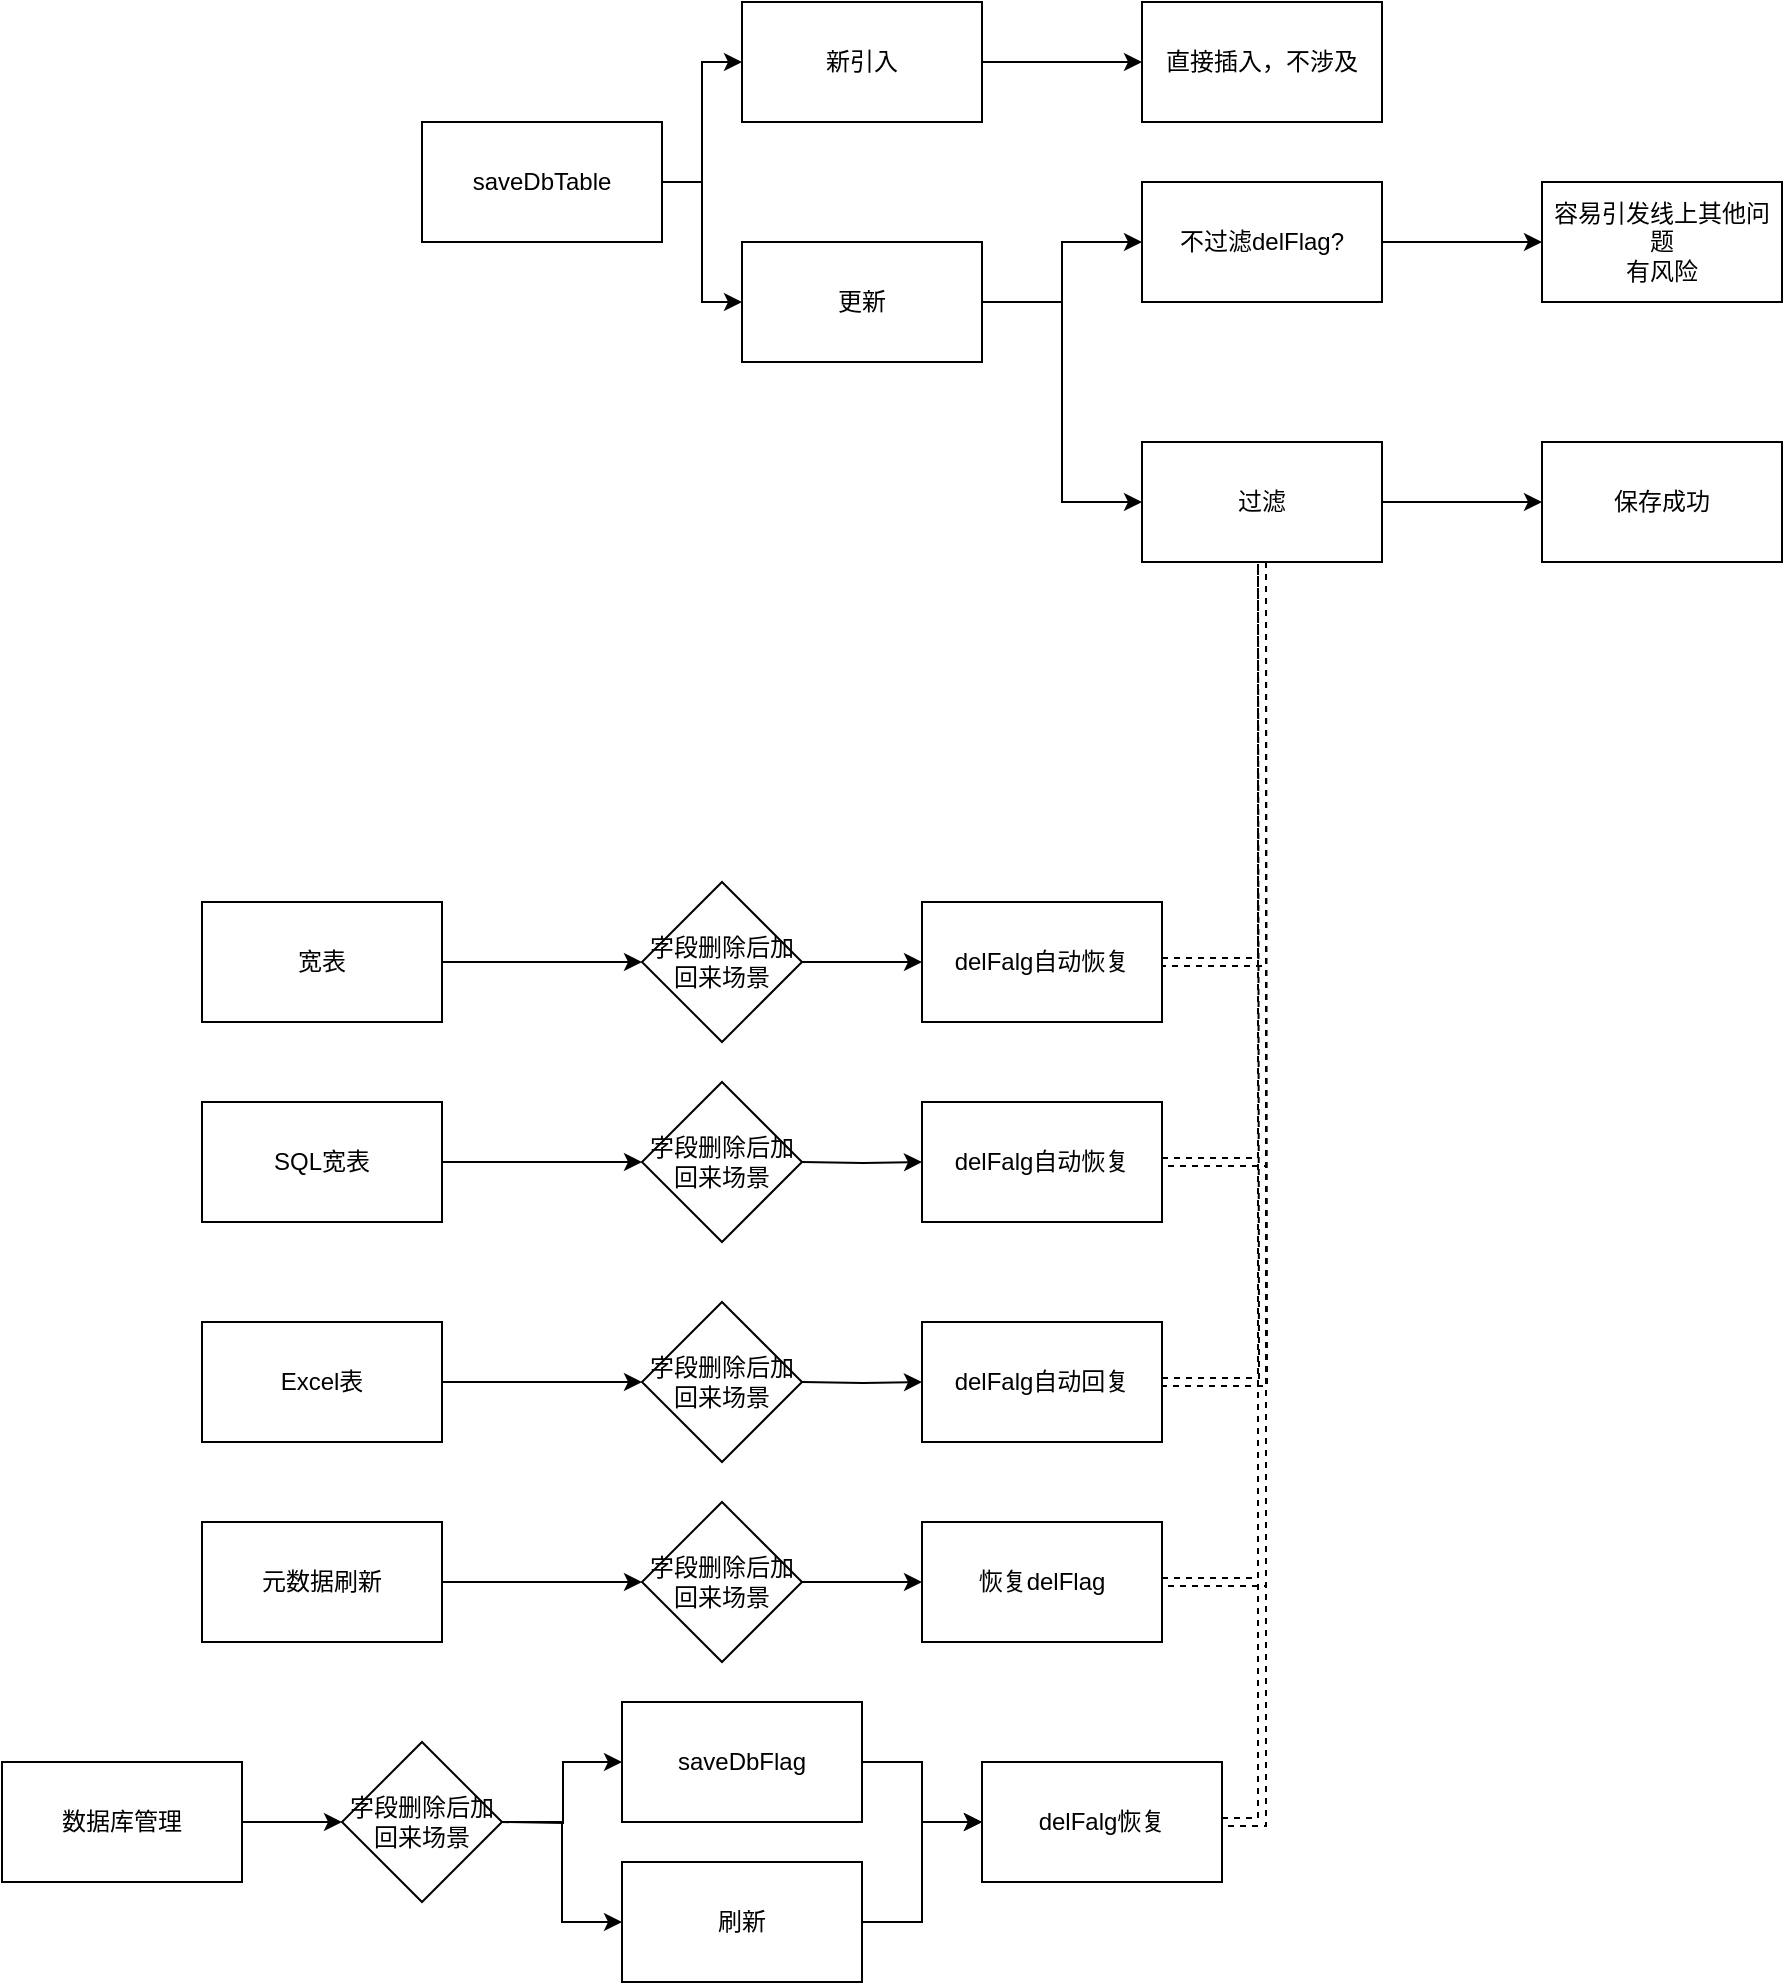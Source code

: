 <mxfile version="27.1.6">
  <diagram name="Page-1" id="pK3pv32MiJVsEPUnwCoM">
    <mxGraphModel dx="1869" dy="623" grid="1" gridSize="10" guides="1" tooltips="1" connect="1" arrows="1" fold="1" page="1" pageScale="1" pageWidth="827" pageHeight="1169" math="0" shadow="0">
      <root>
        <mxCell id="0" />
        <mxCell id="1" parent="0" />
        <mxCell id="3u9v99a0_DjcfmFDfVX--8" style="edgeStyle=orthogonalEdgeStyle;rounded=0;orthogonalLoop=1;jettySize=auto;html=1;exitX=1;exitY=0.5;exitDx=0;exitDy=0;entryX=0;entryY=0.5;entryDx=0;entryDy=0;" edge="1" parent="1" source="3u9v99a0_DjcfmFDfVX--1" target="3u9v99a0_DjcfmFDfVX--5">
          <mxGeometry relative="1" as="geometry" />
        </mxCell>
        <mxCell id="3u9v99a0_DjcfmFDfVX--9" style="edgeStyle=orthogonalEdgeStyle;rounded=0;orthogonalLoop=1;jettySize=auto;html=1;exitX=1;exitY=0.5;exitDx=0;exitDy=0;entryX=0;entryY=0.5;entryDx=0;entryDy=0;" edge="1" parent="1" source="3u9v99a0_DjcfmFDfVX--1" target="3u9v99a0_DjcfmFDfVX--4">
          <mxGeometry relative="1" as="geometry" />
        </mxCell>
        <mxCell id="3u9v99a0_DjcfmFDfVX--1" value="saveDbTable" style="rounded=0;whiteSpace=wrap;html=1;" vertex="1" parent="1">
          <mxGeometry x="180" y="290" width="120" height="60" as="geometry" />
        </mxCell>
        <mxCell id="3u9v99a0_DjcfmFDfVX--19" value="" style="edgeStyle=orthogonalEdgeStyle;rounded=0;orthogonalLoop=1;jettySize=auto;html=1;" edge="1" parent="1" source="3u9v99a0_DjcfmFDfVX--3" target="3u9v99a0_DjcfmFDfVX--18">
          <mxGeometry relative="1" as="geometry" />
        </mxCell>
        <mxCell id="3u9v99a0_DjcfmFDfVX--3" value="宽表" style="rounded=0;whiteSpace=wrap;html=1;" vertex="1" parent="1">
          <mxGeometry x="70" y="680" width="120" height="60" as="geometry" />
        </mxCell>
        <mxCell id="3u9v99a0_DjcfmFDfVX--11" value="" style="edgeStyle=orthogonalEdgeStyle;rounded=0;orthogonalLoop=1;jettySize=auto;html=1;" edge="1" parent="1" source="3u9v99a0_DjcfmFDfVX--4" target="3u9v99a0_DjcfmFDfVX--10">
          <mxGeometry relative="1" as="geometry" />
        </mxCell>
        <mxCell id="3u9v99a0_DjcfmFDfVX--13" style="edgeStyle=orthogonalEdgeStyle;rounded=0;orthogonalLoop=1;jettySize=auto;html=1;exitX=1;exitY=0.5;exitDx=0;exitDy=0;entryX=0;entryY=0.5;entryDx=0;entryDy=0;" edge="1" parent="1" source="3u9v99a0_DjcfmFDfVX--4" target="3u9v99a0_DjcfmFDfVX--12">
          <mxGeometry relative="1" as="geometry" />
        </mxCell>
        <mxCell id="3u9v99a0_DjcfmFDfVX--4" value="更新" style="rounded=0;whiteSpace=wrap;html=1;" vertex="1" parent="1">
          <mxGeometry x="340" y="350" width="120" height="60" as="geometry" />
        </mxCell>
        <mxCell id="3u9v99a0_DjcfmFDfVX--7" value="" style="edgeStyle=orthogonalEdgeStyle;rounded=0;orthogonalLoop=1;jettySize=auto;html=1;" edge="1" parent="1" source="3u9v99a0_DjcfmFDfVX--5" target="3u9v99a0_DjcfmFDfVX--6">
          <mxGeometry relative="1" as="geometry" />
        </mxCell>
        <mxCell id="3u9v99a0_DjcfmFDfVX--5" value="新引入" style="rounded=0;whiteSpace=wrap;html=1;" vertex="1" parent="1">
          <mxGeometry x="340" y="230" width="120" height="60" as="geometry" />
        </mxCell>
        <mxCell id="3u9v99a0_DjcfmFDfVX--6" value="直接插入，不涉及" style="whiteSpace=wrap;html=1;rounded=0;" vertex="1" parent="1">
          <mxGeometry x="540" y="230" width="120" height="60" as="geometry" />
        </mxCell>
        <mxCell id="3u9v99a0_DjcfmFDfVX--50" value="" style="edgeStyle=orthogonalEdgeStyle;rounded=0;orthogonalLoop=1;jettySize=auto;html=1;" edge="1" parent="1" source="3u9v99a0_DjcfmFDfVX--10" target="3u9v99a0_DjcfmFDfVX--49">
          <mxGeometry relative="1" as="geometry" />
        </mxCell>
        <mxCell id="3u9v99a0_DjcfmFDfVX--10" value="不过滤delFlag?" style="whiteSpace=wrap;html=1;rounded=0;" vertex="1" parent="1">
          <mxGeometry x="540" y="320" width="120" height="60" as="geometry" />
        </mxCell>
        <mxCell id="3u9v99a0_DjcfmFDfVX--42" style="edgeStyle=orthogonalEdgeStyle;rounded=0;orthogonalLoop=1;jettySize=auto;html=1;exitX=1;exitY=0.5;exitDx=0;exitDy=0;entryX=0;entryY=0.5;entryDx=0;entryDy=0;" edge="1" parent="1" source="3u9v99a0_DjcfmFDfVX--12" target="3u9v99a0_DjcfmFDfVX--40">
          <mxGeometry relative="1" as="geometry" />
        </mxCell>
        <mxCell id="3u9v99a0_DjcfmFDfVX--12" value="过滤" style="whiteSpace=wrap;html=1;rounded=0;" vertex="1" parent="1">
          <mxGeometry x="540" y="450" width="120" height="60" as="geometry" />
        </mxCell>
        <mxCell id="3u9v99a0_DjcfmFDfVX--14" value="SQL宽表" style="rounded=0;whiteSpace=wrap;html=1;" vertex="1" parent="1">
          <mxGeometry x="70" y="780" width="120" height="60" as="geometry" />
        </mxCell>
        <mxCell id="3u9v99a0_DjcfmFDfVX--17" value="Excel表" style="rounded=0;whiteSpace=wrap;html=1;" vertex="1" parent="1">
          <mxGeometry x="70" y="890" width="120" height="60" as="geometry" />
        </mxCell>
        <mxCell id="3u9v99a0_DjcfmFDfVX--21" value="" style="edgeStyle=orthogonalEdgeStyle;rounded=0;orthogonalLoop=1;jettySize=auto;html=1;" edge="1" parent="1" source="3u9v99a0_DjcfmFDfVX--18" target="3u9v99a0_DjcfmFDfVX--20">
          <mxGeometry relative="1" as="geometry" />
        </mxCell>
        <mxCell id="3u9v99a0_DjcfmFDfVX--18" value="字段删除后加回来场景" style="rhombus;whiteSpace=wrap;html=1;rounded=0;" vertex="1" parent="1">
          <mxGeometry x="290" y="670" width="80" height="80" as="geometry" />
        </mxCell>
        <mxCell id="3u9v99a0_DjcfmFDfVX--45" style="edgeStyle=orthogonalEdgeStyle;rounded=0;orthogonalLoop=1;jettySize=auto;html=1;exitX=1;exitY=0.5;exitDx=0;exitDy=0;entryX=0.5;entryY=1;entryDx=0;entryDy=0;shape=link;dashed=1;" edge="1" parent="1" source="3u9v99a0_DjcfmFDfVX--20" target="3u9v99a0_DjcfmFDfVX--12">
          <mxGeometry relative="1" as="geometry" />
        </mxCell>
        <mxCell id="3u9v99a0_DjcfmFDfVX--20" value="delFalg自动恢复" style="whiteSpace=wrap;html=1;rounded=0;" vertex="1" parent="1">
          <mxGeometry x="430" y="680" width="120" height="60" as="geometry" />
        </mxCell>
        <mxCell id="3u9v99a0_DjcfmFDfVX--22" value="" style="edgeStyle=orthogonalEdgeStyle;rounded=0;orthogonalLoop=1;jettySize=auto;html=1;" edge="1" parent="1">
          <mxGeometry relative="1" as="geometry">
            <mxPoint x="190" y="810" as="sourcePoint" />
            <mxPoint x="290" y="810" as="targetPoint" />
          </mxGeometry>
        </mxCell>
        <mxCell id="3u9v99a0_DjcfmFDfVX--23" value="" style="edgeStyle=orthogonalEdgeStyle;rounded=0;orthogonalLoop=1;jettySize=auto;html=1;" edge="1" parent="1" target="3u9v99a0_DjcfmFDfVX--24">
          <mxGeometry relative="1" as="geometry">
            <mxPoint x="370" y="810" as="sourcePoint" />
          </mxGeometry>
        </mxCell>
        <mxCell id="3u9v99a0_DjcfmFDfVX--46" style="edgeStyle=orthogonalEdgeStyle;rounded=0;orthogonalLoop=1;jettySize=auto;html=1;exitX=1;exitY=0.5;exitDx=0;exitDy=0;entryX=0.5;entryY=1;entryDx=0;entryDy=0;shape=link;dashed=1;" edge="1" parent="1" source="3u9v99a0_DjcfmFDfVX--24" target="3u9v99a0_DjcfmFDfVX--12">
          <mxGeometry relative="1" as="geometry">
            <mxPoint x="610" y="500" as="targetPoint" />
          </mxGeometry>
        </mxCell>
        <mxCell id="3u9v99a0_DjcfmFDfVX--24" value="delFalg自动恢复" style="whiteSpace=wrap;html=1;rounded=0;" vertex="1" parent="1">
          <mxGeometry x="430" y="780" width="120" height="60" as="geometry" />
        </mxCell>
        <mxCell id="3u9v99a0_DjcfmFDfVX--25" value="字段删除后加回来场景" style="rhombus;whiteSpace=wrap;html=1;rounded=0;" vertex="1" parent="1">
          <mxGeometry x="290" y="770" width="80" height="80" as="geometry" />
        </mxCell>
        <mxCell id="3u9v99a0_DjcfmFDfVX--27" value="" style="edgeStyle=orthogonalEdgeStyle;rounded=0;orthogonalLoop=1;jettySize=auto;html=1;" edge="1" parent="1" target="3u9v99a0_DjcfmFDfVX--28">
          <mxGeometry relative="1" as="geometry">
            <mxPoint x="220" y="1140" as="sourcePoint" />
          </mxGeometry>
        </mxCell>
        <mxCell id="3u9v99a0_DjcfmFDfVX--37" style="edgeStyle=orthogonalEdgeStyle;rounded=0;orthogonalLoop=1;jettySize=auto;html=1;exitX=1;exitY=0.5;exitDx=0;exitDy=0;entryX=0;entryY=0.5;entryDx=0;entryDy=0;" edge="1" parent="1" source="3u9v99a0_DjcfmFDfVX--28" target="3u9v99a0_DjcfmFDfVX--36">
          <mxGeometry relative="1" as="geometry" />
        </mxCell>
        <mxCell id="3u9v99a0_DjcfmFDfVX--28" value="saveDbFlag" style="whiteSpace=wrap;html=1;rounded=0;" vertex="1" parent="1">
          <mxGeometry x="280" y="1080" width="120" height="60" as="geometry" />
        </mxCell>
        <mxCell id="3u9v99a0_DjcfmFDfVX--35" style="edgeStyle=orthogonalEdgeStyle;rounded=0;orthogonalLoop=1;jettySize=auto;html=1;exitX=1;exitY=0.5;exitDx=0;exitDy=0;entryX=0;entryY=0.5;entryDx=0;entryDy=0;" edge="1" parent="1" source="3u9v99a0_DjcfmFDfVX--29" target="3u9v99a0_DjcfmFDfVX--34">
          <mxGeometry relative="1" as="geometry" />
        </mxCell>
        <mxCell id="3u9v99a0_DjcfmFDfVX--29" value="字段删除后加回来场景" style="rhombus;whiteSpace=wrap;html=1;rounded=0;" vertex="1" parent="1">
          <mxGeometry x="140" y="1100" width="80" height="80" as="geometry" />
        </mxCell>
        <mxCell id="3u9v99a0_DjcfmFDfVX--30" value="" style="edgeStyle=orthogonalEdgeStyle;rounded=0;orthogonalLoop=1;jettySize=auto;html=1;" edge="1" parent="1">
          <mxGeometry relative="1" as="geometry">
            <mxPoint x="190" y="920" as="sourcePoint" />
            <mxPoint x="290" y="920" as="targetPoint" />
          </mxGeometry>
        </mxCell>
        <mxCell id="3u9v99a0_DjcfmFDfVX--31" value="" style="edgeStyle=orthogonalEdgeStyle;rounded=0;orthogonalLoop=1;jettySize=auto;html=1;" edge="1" parent="1" target="3u9v99a0_DjcfmFDfVX--32">
          <mxGeometry relative="1" as="geometry">
            <mxPoint x="370" y="920" as="sourcePoint" />
          </mxGeometry>
        </mxCell>
        <mxCell id="3u9v99a0_DjcfmFDfVX--47" style="edgeStyle=orthogonalEdgeStyle;rounded=0;orthogonalLoop=1;jettySize=auto;html=1;exitX=1;exitY=0.5;exitDx=0;exitDy=0;dashed=1;shape=link;" edge="1" parent="1" source="3u9v99a0_DjcfmFDfVX--32">
          <mxGeometry relative="1" as="geometry">
            <mxPoint x="600" y="510" as="targetPoint" />
          </mxGeometry>
        </mxCell>
        <mxCell id="3u9v99a0_DjcfmFDfVX--32" value="delFalg自动回复" style="whiteSpace=wrap;html=1;rounded=0;" vertex="1" parent="1">
          <mxGeometry x="430" y="890" width="120" height="60" as="geometry" />
        </mxCell>
        <mxCell id="3u9v99a0_DjcfmFDfVX--33" value="字段删除后加回来场景" style="rhombus;whiteSpace=wrap;html=1;rounded=0;" vertex="1" parent="1">
          <mxGeometry x="290" y="880" width="80" height="80" as="geometry" />
        </mxCell>
        <mxCell id="3u9v99a0_DjcfmFDfVX--38" style="edgeStyle=orthogonalEdgeStyle;rounded=0;orthogonalLoop=1;jettySize=auto;html=1;entryX=0;entryY=0.5;entryDx=0;entryDy=0;" edge="1" parent="1" source="3u9v99a0_DjcfmFDfVX--34" target="3u9v99a0_DjcfmFDfVX--36">
          <mxGeometry relative="1" as="geometry" />
        </mxCell>
        <mxCell id="3u9v99a0_DjcfmFDfVX--34" value="刷新" style="whiteSpace=wrap;html=1;rounded=0;" vertex="1" parent="1">
          <mxGeometry x="280" y="1160" width="120" height="60" as="geometry" />
        </mxCell>
        <mxCell id="3u9v99a0_DjcfmFDfVX--48" style="edgeStyle=orthogonalEdgeStyle;rounded=0;orthogonalLoop=1;jettySize=auto;html=1;exitX=1;exitY=0.5;exitDx=0;exitDy=0;shape=link;dashed=1;" edge="1" parent="1" source="3u9v99a0_DjcfmFDfVX--36" target="3u9v99a0_DjcfmFDfVX--12">
          <mxGeometry relative="1" as="geometry" />
        </mxCell>
        <mxCell id="3u9v99a0_DjcfmFDfVX--36" value="delFalg恢复" style="whiteSpace=wrap;html=1;rounded=0;" vertex="1" parent="1">
          <mxGeometry x="460" y="1110" width="120" height="60" as="geometry" />
        </mxCell>
        <mxCell id="3u9v99a0_DjcfmFDfVX--40" value="保存成功" style="whiteSpace=wrap;html=1;rounded=0;" vertex="1" parent="1">
          <mxGeometry x="740" y="450" width="120" height="60" as="geometry" />
        </mxCell>
        <mxCell id="3u9v99a0_DjcfmFDfVX--44" style="edgeStyle=orthogonalEdgeStyle;rounded=0;orthogonalLoop=1;jettySize=auto;html=1;exitX=1;exitY=0.5;exitDx=0;exitDy=0;entryX=0;entryY=0.5;entryDx=0;entryDy=0;" edge="1" parent="1" source="3u9v99a0_DjcfmFDfVX--43">
          <mxGeometry relative="1" as="geometry">
            <mxPoint x="140" y="1140" as="targetPoint" />
          </mxGeometry>
        </mxCell>
        <mxCell id="3u9v99a0_DjcfmFDfVX--43" value="数据库管理" style="rounded=0;whiteSpace=wrap;html=1;" vertex="1" parent="1">
          <mxGeometry x="-30" y="1110" width="120" height="60" as="geometry" />
        </mxCell>
        <mxCell id="3u9v99a0_DjcfmFDfVX--49" value="容易引发线上其他问题&lt;div&gt;有风险&lt;/div&gt;" style="whiteSpace=wrap;html=1;rounded=0;" vertex="1" parent="1">
          <mxGeometry x="740" y="320" width="120" height="60" as="geometry" />
        </mxCell>
        <mxCell id="3u9v99a0_DjcfmFDfVX--53" style="edgeStyle=orthogonalEdgeStyle;rounded=0;orthogonalLoop=1;jettySize=auto;html=1;exitX=1;exitY=0.5;exitDx=0;exitDy=0;entryX=0;entryY=0.5;entryDx=0;entryDy=0;" edge="1" parent="1" source="3u9v99a0_DjcfmFDfVX--51" target="3u9v99a0_DjcfmFDfVX--52">
          <mxGeometry relative="1" as="geometry" />
        </mxCell>
        <mxCell id="3u9v99a0_DjcfmFDfVX--51" value="元数据刷新" style="rounded=0;whiteSpace=wrap;html=1;" vertex="1" parent="1">
          <mxGeometry x="70" y="990" width="120" height="60" as="geometry" />
        </mxCell>
        <mxCell id="3u9v99a0_DjcfmFDfVX--55" value="" style="edgeStyle=orthogonalEdgeStyle;rounded=0;orthogonalLoop=1;jettySize=auto;html=1;" edge="1" parent="1" source="3u9v99a0_DjcfmFDfVX--52" target="3u9v99a0_DjcfmFDfVX--54">
          <mxGeometry relative="1" as="geometry" />
        </mxCell>
        <mxCell id="3u9v99a0_DjcfmFDfVX--52" value="字段删除后加回来场景" style="rhombus;whiteSpace=wrap;html=1;rounded=0;" vertex="1" parent="1">
          <mxGeometry x="290" y="980" width="80" height="80" as="geometry" />
        </mxCell>
        <mxCell id="3u9v99a0_DjcfmFDfVX--56" style="edgeStyle=orthogonalEdgeStyle;rounded=0;orthogonalLoop=1;jettySize=auto;html=1;exitX=1;exitY=0.5;exitDx=0;exitDy=0;entryX=0.5;entryY=1;entryDx=0;entryDy=0;shape=link;dashed=1;" edge="1" parent="1" source="3u9v99a0_DjcfmFDfVX--54" target="3u9v99a0_DjcfmFDfVX--12">
          <mxGeometry relative="1" as="geometry" />
        </mxCell>
        <mxCell id="3u9v99a0_DjcfmFDfVX--54" value="恢复delFlag" style="whiteSpace=wrap;html=1;rounded=0;" vertex="1" parent="1">
          <mxGeometry x="430" y="990" width="120" height="60" as="geometry" />
        </mxCell>
      </root>
    </mxGraphModel>
  </diagram>
</mxfile>
